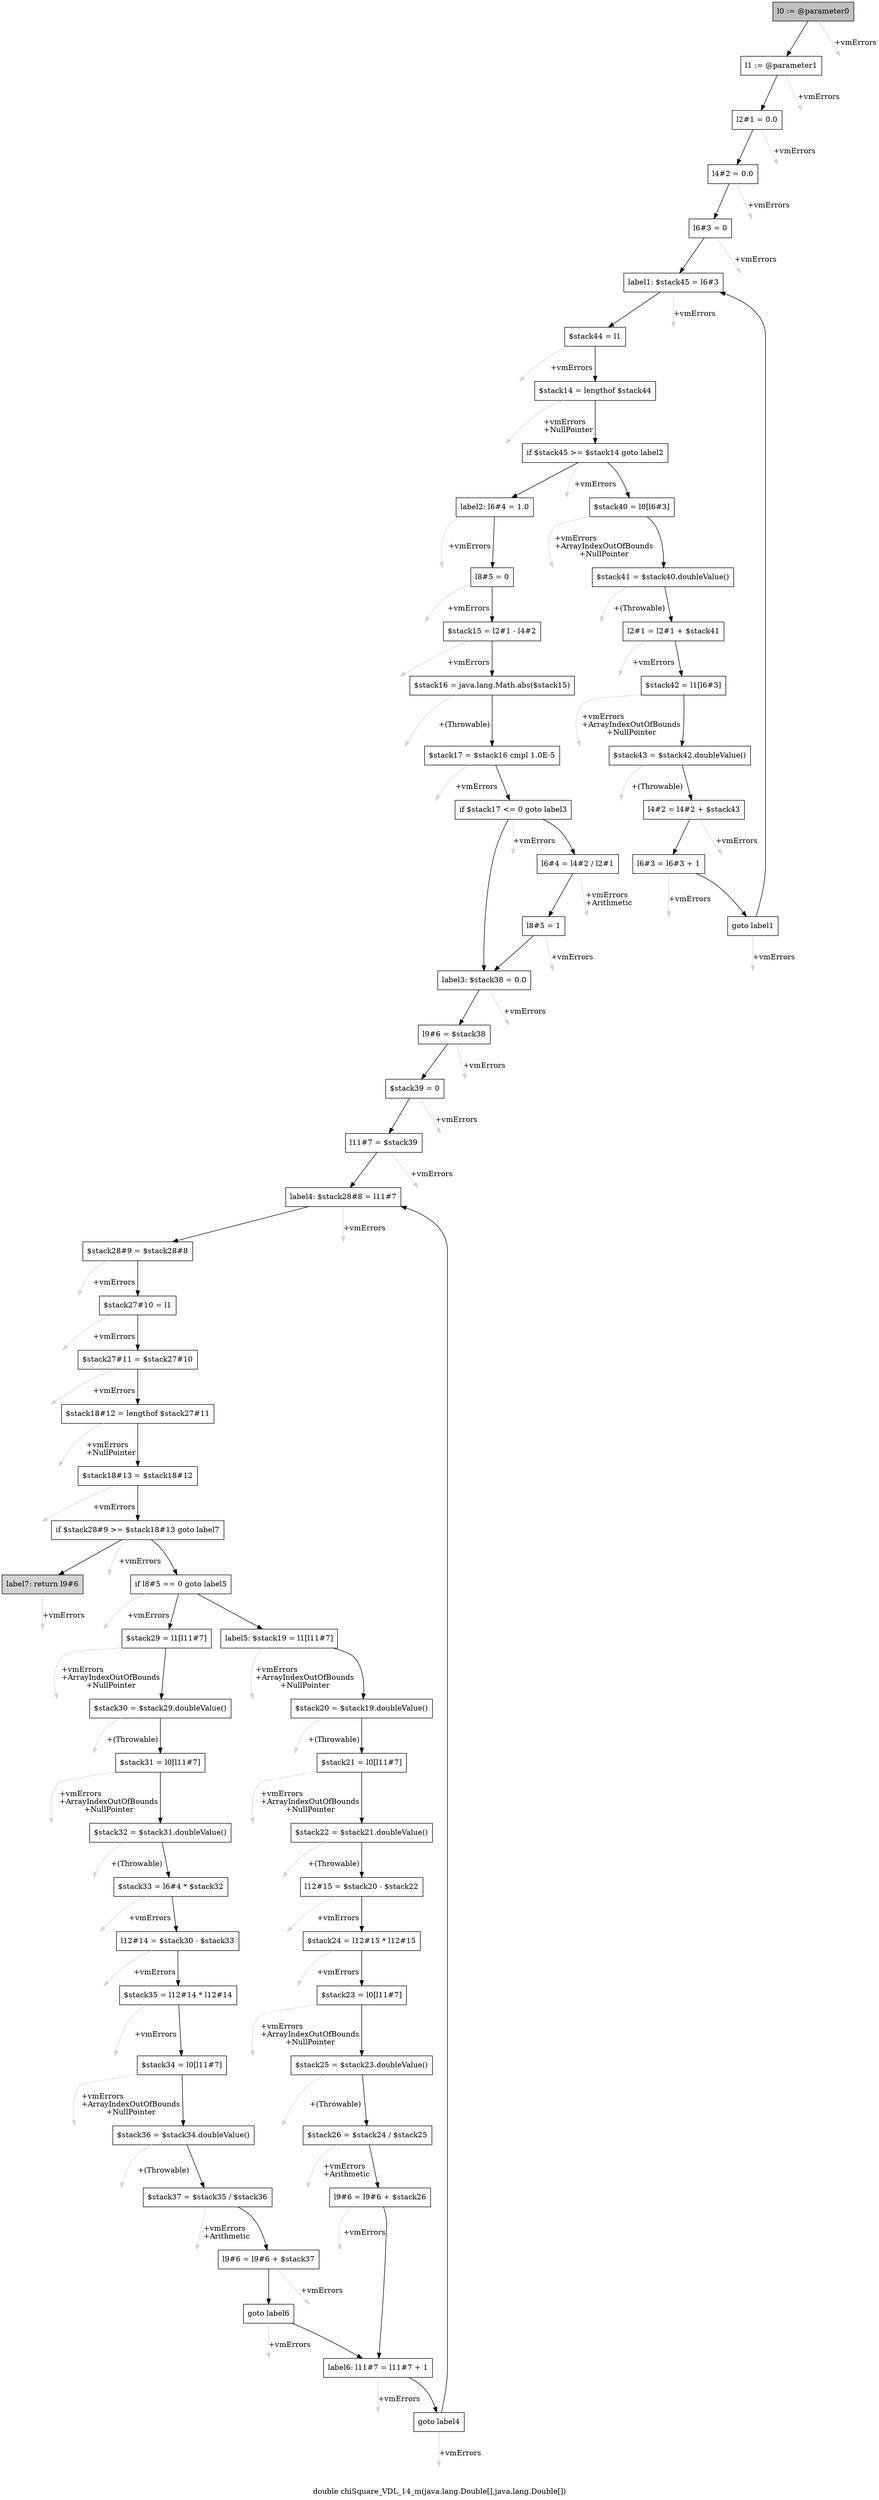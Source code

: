 digraph "double chiSquare_VDL_14_m(java.lang.Double[],java.lang.Double[])" {
    label="double chiSquare_VDL_14_m(java.lang.Double[],java.lang.Double[])";
    node [shape=box];
    "0" [style=filled,fillcolor=gray,label="l0 := @parameter0",];
    "1" [label="l1 := @parameter1",];
    "0"->"1" [color=black,];
    "62" [style=invis,label="Esc",];
    "0"->"62" [color=lightgray,label="\l+vmErrors",];
    "2" [label="l2#1 = 0.0",];
    "1"->"2" [color=black,];
    "63" [style=invis,label="Esc",];
    "1"->"63" [color=lightgray,label="\l+vmErrors",];
    "3" [label="l4#2 = 0.0",];
    "2"->"3" [color=black,];
    "64" [style=invis,label="Esc",];
    "2"->"64" [color=lightgray,label="\l+vmErrors",];
    "4" [label="l6#3 = 0",];
    "3"->"4" [color=black,];
    "65" [style=invis,label="Esc",];
    "3"->"65" [color=lightgray,label="\l+vmErrors",];
    "5" [label="label1: $stack45 = l6#3",];
    "4"->"5" [color=black,];
    "66" [style=invis,label="Esc",];
    "4"->"66" [color=lightgray,label="\l+vmErrors",];
    "6" [label="$stack44 = l1",];
    "5"->"6" [color=black,];
    "67" [style=invis,label="Esc",];
    "5"->"67" [color=lightgray,label="\l+vmErrors",];
    "7" [label="$stack14 = lengthof $stack44",];
    "6"->"7" [color=black,];
    "68" [style=invis,label="Esc",];
    "6"->"68" [color=lightgray,label="\l+vmErrors",];
    "8" [label="if $stack45 >= $stack14 goto label2",];
    "7"->"8" [color=black,];
    "69" [style=invis,label="Esc",];
    "7"->"69" [color=lightgray,label="\l+vmErrors\l+NullPointer",];
    "9" [label="$stack40 = l0[l6#3]",];
    "8"->"9" [color=black,];
    "17" [label="label2: l6#4 = 1.0",];
    "8"->"17" [color=black,];
    "70" [style=invis,label="Esc",];
    "8"->"70" [color=lightgray,label="\l+vmErrors",];
    "10" [label="$stack41 = $stack40.doubleValue()",];
    "9"->"10" [color=black,];
    "71" [style=invis,label="Esc",];
    "9"->"71" [color=lightgray,label="\l+vmErrors\l+ArrayIndexOutOfBounds\l+NullPointer",];
    "11" [label="l2#1 = l2#1 + $stack41",];
    "10"->"11" [color=black,];
    "72" [style=invis,label="Esc",];
    "10"->"72" [color=lightgray,label="\l+(Throwable)",];
    "12" [label="$stack42 = l1[l6#3]",];
    "11"->"12" [color=black,];
    "73" [style=invis,label="Esc",];
    "11"->"73" [color=lightgray,label="\l+vmErrors",];
    "13" [label="$stack43 = $stack42.doubleValue()",];
    "12"->"13" [color=black,];
    "74" [style=invis,label="Esc",];
    "12"->"74" [color=lightgray,label="\l+vmErrors\l+ArrayIndexOutOfBounds\l+NullPointer",];
    "14" [label="l4#2 = l4#2 + $stack43",];
    "13"->"14" [color=black,];
    "75" [style=invis,label="Esc",];
    "13"->"75" [color=lightgray,label="\l+(Throwable)",];
    "15" [label="l6#3 = l6#3 + 1",];
    "14"->"15" [color=black,];
    "76" [style=invis,label="Esc",];
    "14"->"76" [color=lightgray,label="\l+vmErrors",];
    "16" [label="goto label1",];
    "15"->"16" [color=black,];
    "77" [style=invis,label="Esc",];
    "15"->"77" [color=lightgray,label="\l+vmErrors",];
    "16"->"5" [color=black,];
    "78" [style=invis,label="Esc",];
    "16"->"78" [color=lightgray,label="\l+vmErrors",];
    "18" [label="l8#5 = 0",];
    "17"->"18" [color=black,];
    "79" [style=invis,label="Esc",];
    "17"->"79" [color=lightgray,label="\l+vmErrors",];
    "19" [label="$stack15 = l2#1 - l4#2",];
    "18"->"19" [color=black,];
    "80" [style=invis,label="Esc",];
    "18"->"80" [color=lightgray,label="\l+vmErrors",];
    "20" [label="$stack16 = java.lang.Math.abs($stack15)",];
    "19"->"20" [color=black,];
    "81" [style=invis,label="Esc",];
    "19"->"81" [color=lightgray,label="\l+vmErrors",];
    "21" [label="$stack17 = $stack16 cmpl 1.0E-5",];
    "20"->"21" [color=black,];
    "82" [style=invis,label="Esc",];
    "20"->"82" [color=lightgray,label="\l+(Throwable)",];
    "22" [label="if $stack17 <= 0 goto label3",];
    "21"->"22" [color=black,];
    "83" [style=invis,label="Esc",];
    "21"->"83" [color=lightgray,label="\l+vmErrors",];
    "23" [label="l6#4 = l4#2 / l2#1",];
    "22"->"23" [color=black,];
    "25" [label="label3: $stack38 = 0.0",];
    "22"->"25" [color=black,];
    "84" [style=invis,label="Esc",];
    "22"->"84" [color=lightgray,label="\l+vmErrors",];
    "24" [label="l8#5 = 1",];
    "23"->"24" [color=black,];
    "85" [style=invis,label="Esc",];
    "23"->"85" [color=lightgray,label="\l+vmErrors\l+Arithmetic",];
    "24"->"25" [color=black,];
    "86" [style=invis,label="Esc",];
    "24"->"86" [color=lightgray,label="\l+vmErrors",];
    "26" [label="l9#6 = $stack38",];
    "25"->"26" [color=black,];
    "87" [style=invis,label="Esc",];
    "25"->"87" [color=lightgray,label="\l+vmErrors",];
    "27" [label="$stack39 = 0",];
    "26"->"27" [color=black,];
    "88" [style=invis,label="Esc",];
    "26"->"88" [color=lightgray,label="\l+vmErrors",];
    "28" [label="l11#7 = $stack39",];
    "27"->"28" [color=black,];
    "89" [style=invis,label="Esc",];
    "27"->"89" [color=lightgray,label="\l+vmErrors",];
    "29" [label="label4: $stack28#8 = l11#7",];
    "28"->"29" [color=black,];
    "90" [style=invis,label="Esc",];
    "28"->"90" [color=lightgray,label="\l+vmErrors",];
    "30" [label="$stack28#9 = $stack28#8",];
    "29"->"30" [color=black,];
    "91" [style=invis,label="Esc",];
    "29"->"91" [color=lightgray,label="\l+vmErrors",];
    "31" [label="$stack27#10 = l1",];
    "30"->"31" [color=black,];
    "92" [style=invis,label="Esc",];
    "30"->"92" [color=lightgray,label="\l+vmErrors",];
    "32" [label="$stack27#11 = $stack27#10",];
    "31"->"32" [color=black,];
    "93" [style=invis,label="Esc",];
    "31"->"93" [color=lightgray,label="\l+vmErrors",];
    "33" [label="$stack18#12 = lengthof $stack27#11",];
    "32"->"33" [color=black,];
    "94" [style=invis,label="Esc",];
    "32"->"94" [color=lightgray,label="\l+vmErrors",];
    "34" [label="$stack18#13 = $stack18#12",];
    "33"->"34" [color=black,];
    "95" [style=invis,label="Esc",];
    "33"->"95" [color=lightgray,label="\l+vmErrors\l+NullPointer",];
    "35" [label="if $stack28#9 >= $stack18#13 goto label7",];
    "34"->"35" [color=black,];
    "96" [style=invis,label="Esc",];
    "34"->"96" [color=lightgray,label="\l+vmErrors",];
    "36" [label="if l8#5 == 0 goto label5",];
    "35"->"36" [color=black,];
    "61" [style=filled,fillcolor=lightgray,label="label7: return l9#6",];
    "35"->"61" [color=black,];
    "97" [style=invis,label="Esc",];
    "35"->"97" [color=lightgray,label="\l+vmErrors",];
    "37" [label="$stack29 = l1[l11#7]",];
    "36"->"37" [color=black,];
    "49" [label="label5: $stack19 = l1[l11#7]",];
    "36"->"49" [color=black,];
    "98" [style=invis,label="Esc",];
    "36"->"98" [color=lightgray,label="\l+vmErrors",];
    "38" [label="$stack30 = $stack29.doubleValue()",];
    "37"->"38" [color=black,];
    "99" [style=invis,label="Esc",];
    "37"->"99" [color=lightgray,label="\l+vmErrors\l+ArrayIndexOutOfBounds\l+NullPointer",];
    "39" [label="$stack31 = l0[l11#7]",];
    "38"->"39" [color=black,];
    "100" [style=invis,label="Esc",];
    "38"->"100" [color=lightgray,label="\l+(Throwable)",];
    "40" [label="$stack32 = $stack31.doubleValue()",];
    "39"->"40" [color=black,];
    "101" [style=invis,label="Esc",];
    "39"->"101" [color=lightgray,label="\l+vmErrors\l+ArrayIndexOutOfBounds\l+NullPointer",];
    "41" [label="$stack33 = l6#4 * $stack32",];
    "40"->"41" [color=black,];
    "102" [style=invis,label="Esc",];
    "40"->"102" [color=lightgray,label="\l+(Throwable)",];
    "42" [label="l12#14 = $stack30 - $stack33",];
    "41"->"42" [color=black,];
    "103" [style=invis,label="Esc",];
    "41"->"103" [color=lightgray,label="\l+vmErrors",];
    "43" [label="$stack35 = l12#14 * l12#14",];
    "42"->"43" [color=black,];
    "104" [style=invis,label="Esc",];
    "42"->"104" [color=lightgray,label="\l+vmErrors",];
    "44" [label="$stack34 = l0[l11#7]",];
    "43"->"44" [color=black,];
    "105" [style=invis,label="Esc",];
    "43"->"105" [color=lightgray,label="\l+vmErrors",];
    "45" [label="$stack36 = $stack34.doubleValue()",];
    "44"->"45" [color=black,];
    "106" [style=invis,label="Esc",];
    "44"->"106" [color=lightgray,label="\l+vmErrors\l+ArrayIndexOutOfBounds\l+NullPointer",];
    "46" [label="$stack37 = $stack35 / $stack36",];
    "45"->"46" [color=black,];
    "107" [style=invis,label="Esc",];
    "45"->"107" [color=lightgray,label="\l+(Throwable)",];
    "47" [label="l9#6 = l9#6 + $stack37",];
    "46"->"47" [color=black,];
    "108" [style=invis,label="Esc",];
    "46"->"108" [color=lightgray,label="\l+vmErrors\l+Arithmetic",];
    "48" [label="goto label6",];
    "47"->"48" [color=black,];
    "109" [style=invis,label="Esc",];
    "47"->"109" [color=lightgray,label="\l+vmErrors",];
    "59" [label="label6: l11#7 = l11#7 + 1",];
    "48"->"59" [color=black,];
    "110" [style=invis,label="Esc",];
    "48"->"110" [color=lightgray,label="\l+vmErrors",];
    "50" [label="$stack20 = $stack19.doubleValue()",];
    "49"->"50" [color=black,];
    "111" [style=invis,label="Esc",];
    "49"->"111" [color=lightgray,label="\l+vmErrors\l+ArrayIndexOutOfBounds\l+NullPointer",];
    "51" [label="$stack21 = l0[l11#7]",];
    "50"->"51" [color=black,];
    "112" [style=invis,label="Esc",];
    "50"->"112" [color=lightgray,label="\l+(Throwable)",];
    "52" [label="$stack22 = $stack21.doubleValue()",];
    "51"->"52" [color=black,];
    "113" [style=invis,label="Esc",];
    "51"->"113" [color=lightgray,label="\l+vmErrors\l+ArrayIndexOutOfBounds\l+NullPointer",];
    "53" [label="l12#15 = $stack20 - $stack22",];
    "52"->"53" [color=black,];
    "114" [style=invis,label="Esc",];
    "52"->"114" [color=lightgray,label="\l+(Throwable)",];
    "54" [label="$stack24 = l12#15 * l12#15",];
    "53"->"54" [color=black,];
    "115" [style=invis,label="Esc",];
    "53"->"115" [color=lightgray,label="\l+vmErrors",];
    "55" [label="$stack23 = l0[l11#7]",];
    "54"->"55" [color=black,];
    "116" [style=invis,label="Esc",];
    "54"->"116" [color=lightgray,label="\l+vmErrors",];
    "56" [label="$stack25 = $stack23.doubleValue()",];
    "55"->"56" [color=black,];
    "117" [style=invis,label="Esc",];
    "55"->"117" [color=lightgray,label="\l+vmErrors\l+ArrayIndexOutOfBounds\l+NullPointer",];
    "57" [label="$stack26 = $stack24 / $stack25",];
    "56"->"57" [color=black,];
    "118" [style=invis,label="Esc",];
    "56"->"118" [color=lightgray,label="\l+(Throwable)",];
    "58" [label="l9#6 = l9#6 + $stack26",];
    "57"->"58" [color=black,];
    "119" [style=invis,label="Esc",];
    "57"->"119" [color=lightgray,label="\l+vmErrors\l+Arithmetic",];
    "58"->"59" [color=black,];
    "120" [style=invis,label="Esc",];
    "58"->"120" [color=lightgray,label="\l+vmErrors",];
    "60" [label="goto label4",];
    "59"->"60" [color=black,];
    "121" [style=invis,label="Esc",];
    "59"->"121" [color=lightgray,label="\l+vmErrors",];
    "60"->"29" [color=black,];
    "122" [style=invis,label="Esc",];
    "60"->"122" [color=lightgray,label="\l+vmErrors",];
    "123" [style=invis,label="Esc",];
    "61"->"123" [color=lightgray,label="\l+vmErrors",];
}
